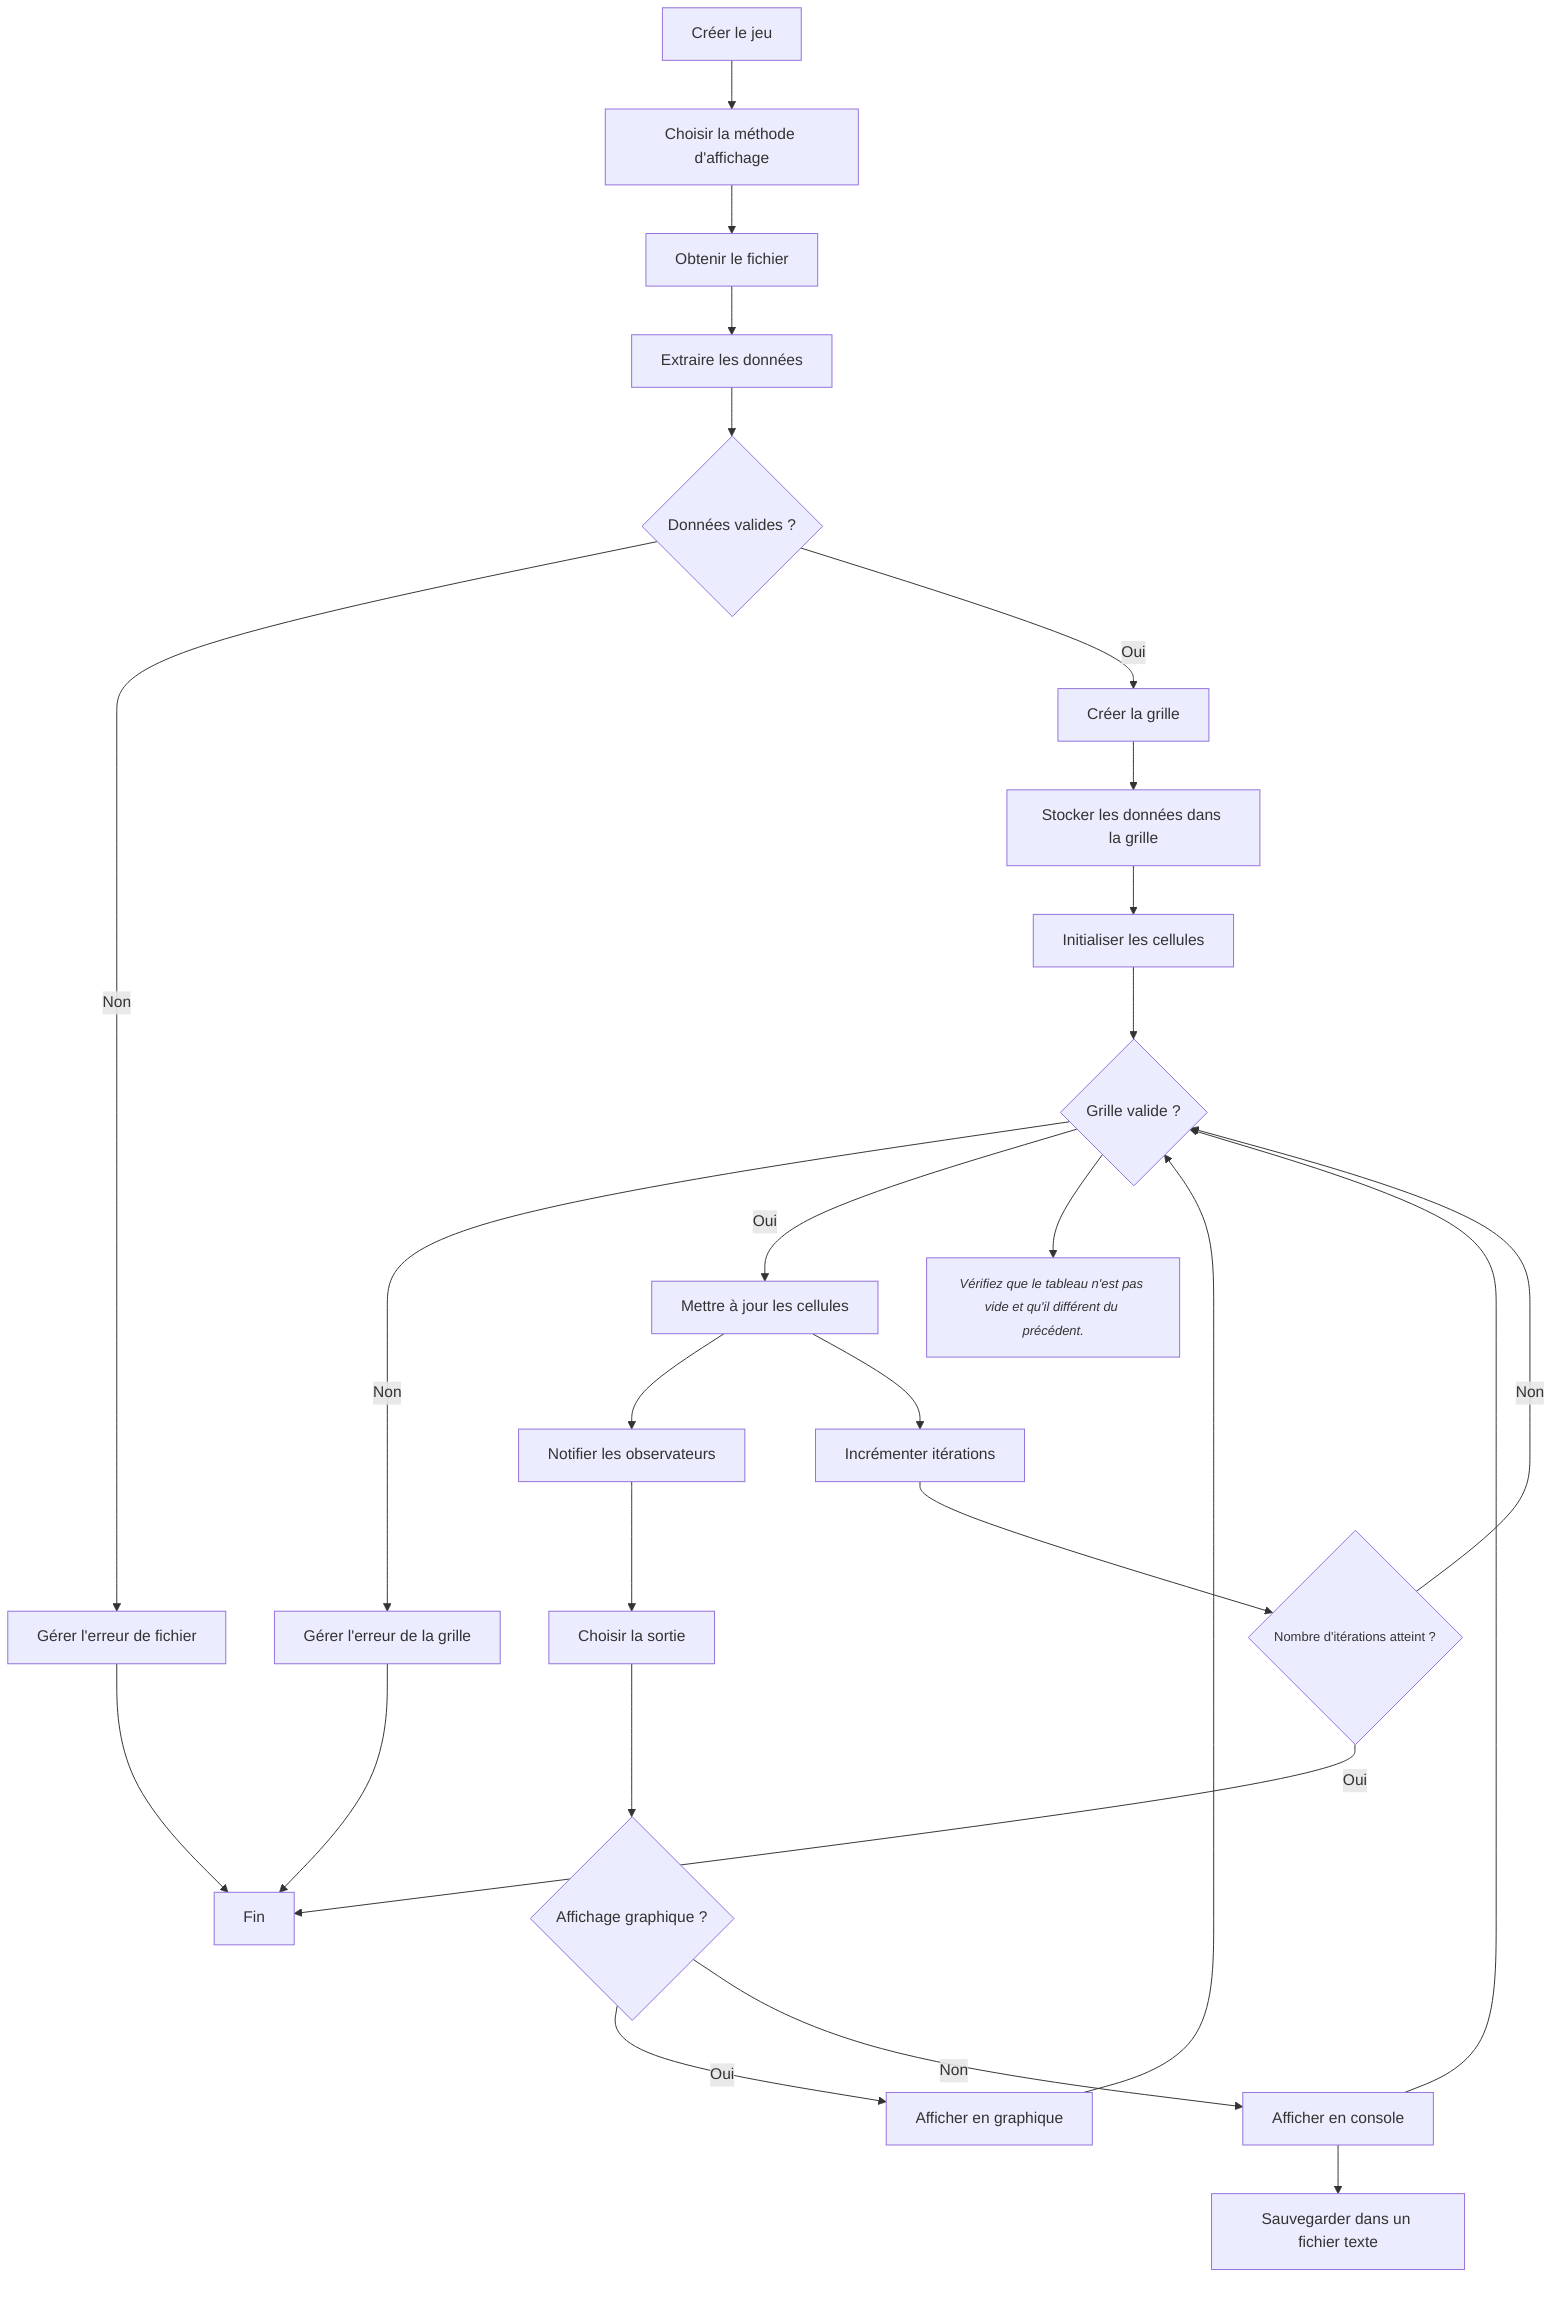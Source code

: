 graph TD
    A[Créer le jeu] --> B[Choisir la méthode d'affichage]
    B --> C[Obtenir le fichier]
    C --> D[Extraire les données]
    D --> E{Données valides ?}
    E -->|Non| F[Gérer l'erreur de fichier]
    E -->|Oui| I[Créer la grille]
    I --> J[Stocker les données dans la grille]
    J --> K[Initialiser les cellules]
    
    K --> M{Grille valide ?}

    M -->|Non| O[Gérer l'erreur de la grille]
    M -->|Oui| N[Mettre à jour les cellules]
    N --> P[Notifier les observateurs]
    P --> Q[Choisir la sortie]
    Q --> R{Affichage graphique ?}
    R -->|Oui| T[Afficher en graphique]
    R -->|Non| U[Afficher en console]
    U --> V[Sauvegarder dans un fichier texte]
    U --> M

    O --> W[Fin]
    F --> W
    T --> M
    N -->Z[Incrémenter itérations]
    Z --> AA{<small>Nombre d'itérations atteint ?</small>}
    AA -->|Oui| W
    AA -->|Non| M

    M --> commentaire[<small><i>Vérifiez que le tableau n'est pas vide et qu'il différent du précédent.</i></small>]